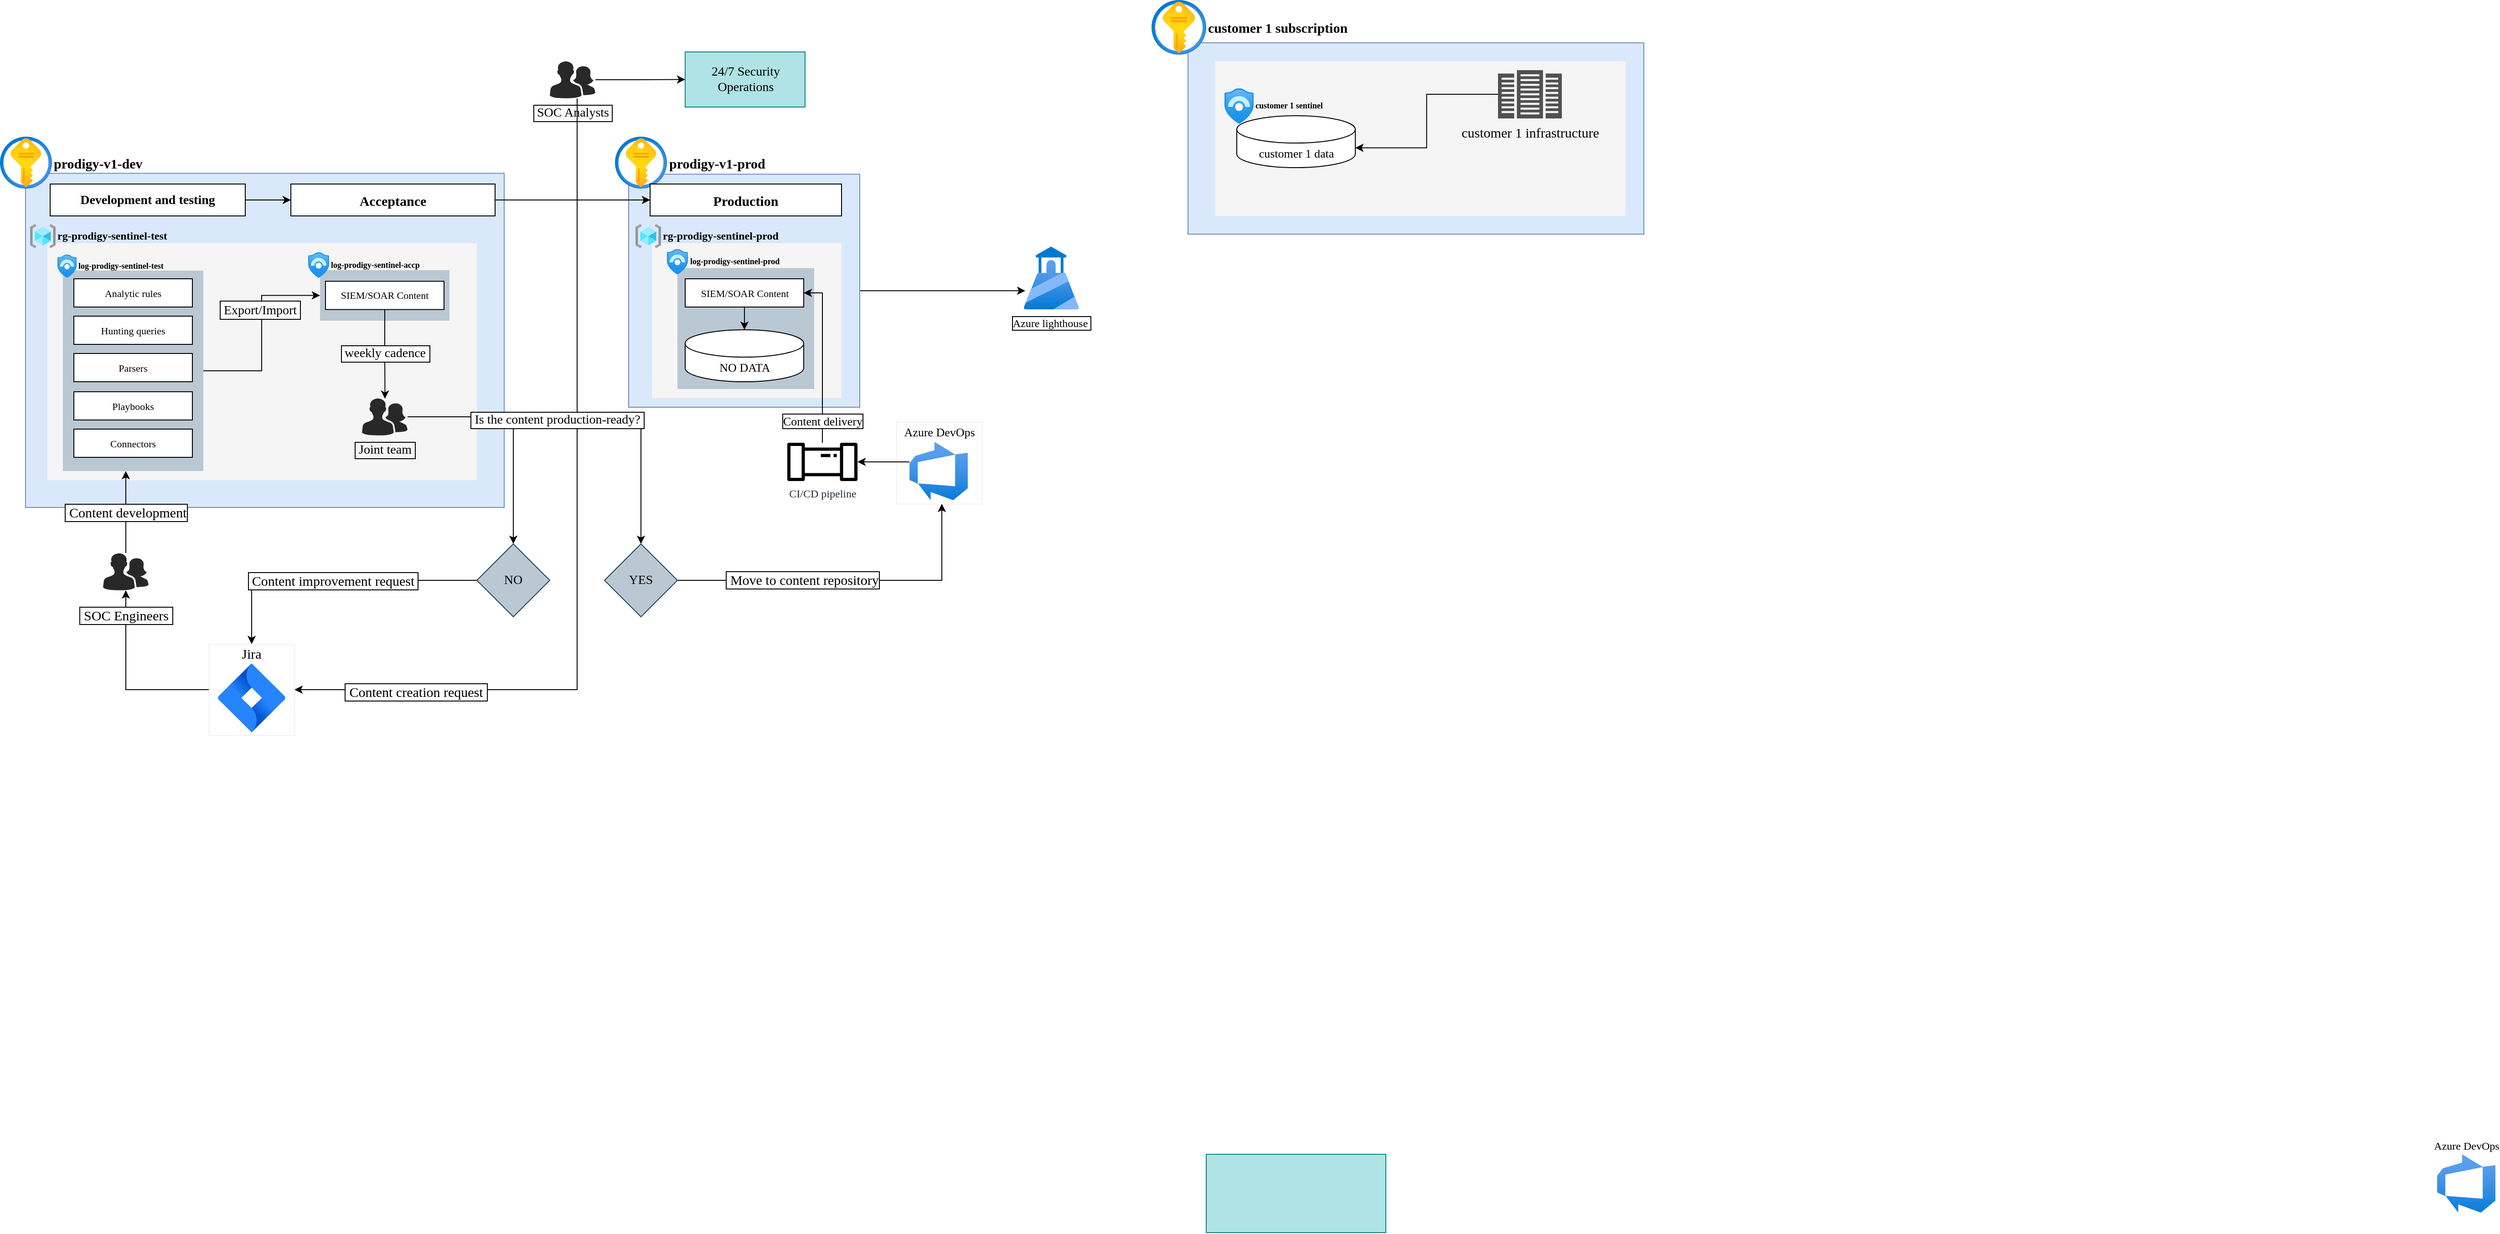 <mxfile version="18.1.3" type="github">
  <diagram id="WekflEKTtIWYyWRdUzIb" name="Page-1">
    <mxGraphModel dx="2418" dy="2042" grid="1" gridSize="10" guides="1" tooltips="1" connect="1" arrows="1" fold="1" page="1" pageScale="1" pageWidth="850" pageHeight="1100" math="0" shadow="0">
      <root>
        <mxCell id="0" />
        <mxCell id="1" parent="0" />
        <mxCell id="Y2F9k9ScdIRFFcySQNbA-152" value="" style="rounded=0;whiteSpace=wrap;html=1;labelPosition=center;verticalLabelPosition=top;align=center;verticalAlign=bottom;fillColor=#dae8fc;strokeColor=#6c8ebf;fontStyle=1" vertex="1" parent="1">
          <mxGeometry x="1390" y="-70" width="500" height="210" as="geometry" />
        </mxCell>
        <mxCell id="Y2F9k9ScdIRFFcySQNbA-159" value="" style="rounded=0;whiteSpace=wrap;html=1;fontFamily=Verdana;fillColor=#f5f5f5;fontColor=#333333;strokeColor=none;" vertex="1" parent="1">
          <mxGeometry x="1420" y="-50" width="450" height="170" as="geometry" />
        </mxCell>
        <mxCell id="Y2F9k9ScdIRFFcySQNbA-145" style="edgeStyle=orthogonalEdgeStyle;rounded=0;orthogonalLoop=1;jettySize=auto;html=1;entryX=1;entryY=0.5;entryDx=0;entryDy=0;labelBorderColor=default;fontFamily=Verdana;fontSize=13;fontColor=default;" edge="1" parent="1" source="Y2F9k9ScdIRFFcySQNbA-136" target="Y2F9k9ScdIRFFcySQNbA-93">
          <mxGeometry relative="1" as="geometry">
            <Array as="points">
              <mxPoint x="720" y="640" />
            </Array>
          </mxGeometry>
        </mxCell>
        <mxCell id="Y2F9k9ScdIRFFcySQNbA-146" value="&amp;nbsp;Content creation request&amp;nbsp;" style="edgeLabel;html=1;align=center;verticalAlign=middle;resizable=0;points=[];fontSize=15;fontFamily=Verdana;fontColor=default;labelBorderColor=default;" vertex="1" connectable="0" parent="Y2F9k9ScdIRFFcySQNbA-145">
          <mxGeometry x="0.722" y="2" relative="1" as="geometry">
            <mxPoint x="-1" as="offset" />
          </mxGeometry>
        </mxCell>
        <mxCell id="Y2F9k9ScdIRFFcySQNbA-147" style="edgeStyle=orthogonalEdgeStyle;rounded=0;orthogonalLoop=1;jettySize=auto;html=1;entryX=0.025;entryY=0.702;entryDx=0;entryDy=0;entryPerimeter=0;labelBorderColor=default;fontFamily=Verdana;fontSize=15;fontColor=default;" edge="1" parent="1" source="Y2F9k9ScdIRFFcySQNbA-72" target="Y2F9k9ScdIRFFcySQNbA-126">
          <mxGeometry relative="1" as="geometry" />
        </mxCell>
        <mxCell id="Y2F9k9ScdIRFFcySQNbA-72" value="" style="rounded=0;whiteSpace=wrap;html=1;labelPosition=center;verticalLabelPosition=top;align=center;verticalAlign=bottom;fillColor=#dae8fc;strokeColor=#6c8ebf;fontStyle=1" vertex="1" parent="1">
          <mxGeometry x="776.5" y="74.22" width="253.5" height="255.78" as="geometry" />
        </mxCell>
        <mxCell id="Y2F9k9ScdIRFFcySQNbA-111" value="" style="rounded=0;whiteSpace=wrap;html=1;fontFamily=Verdana;fillColor=#f5f5f5;fontColor=#333333;strokeColor=none;" vertex="1" parent="1">
          <mxGeometry x="802" y="150" width="208" height="170" as="geometry" />
        </mxCell>
        <mxCell id="Y2F9k9ScdIRFFcySQNbA-93" value="" style="rounded=0;whiteSpace=wrap;html=1;labelBackgroundColor=none;labelBorderColor=none;sketch=0;fontFamily=Verdana;fontSize=15;strokeWidth=0;" vertex="1" parent="1">
          <mxGeometry x="316" y="590" width="94" height="100" as="geometry" />
        </mxCell>
        <mxCell id="Y2F9k9ScdIRFFcySQNbA-2" value="" style="rounded=0;whiteSpace=wrap;html=1;labelPosition=center;verticalLabelPosition=top;align=center;verticalAlign=bottom;fillColor=#dae8fc;strokeColor=#6c8ebf;fontStyle=1" vertex="1" parent="1">
          <mxGeometry x="115" y="73.22" width="525" height="366.78" as="geometry" />
        </mxCell>
        <mxCell id="Y2F9k9ScdIRFFcySQNbA-6" value="prodigy-v1-dev" style="aspect=fixed;html=1;points=[];align=left;image;fontSize=15;image=img/lib/azure2/security/Key_Vaults.svg;fontFamily=Verdana;fillColor=#D1E1FC;labelPosition=right;verticalLabelPosition=middle;verticalAlign=middle;fontStyle=1" vertex="1" parent="1">
          <mxGeometry x="87" y="33" width="57" height="57" as="geometry" />
        </mxCell>
        <mxCell id="Y2F9k9ScdIRFFcySQNbA-7" value="" style="rounded=0;whiteSpace=wrap;html=1;fontFamily=Verdana;fillColor=#f5f5f5;fontColor=#333333;strokeColor=none;" vertex="1" parent="1">
          <mxGeometry x="139" y="150" width="471" height="260" as="geometry" />
        </mxCell>
        <mxCell id="Y2F9k9ScdIRFFcySQNbA-8" value="rg-prodigy-sentinel-test" style="aspect=fixed;html=1;points=[];align=left;image;fontSize=12;image=img/lib/azure2/general/Resource_Groups.svg;fontFamily=Verdana;fillColor=#D1E1FC;labelPosition=right;verticalLabelPosition=middle;verticalAlign=middle;sketch=0;labelBorderColor=none;labelBackgroundColor=none;fontStyle=1" vertex="1" parent="1">
          <mxGeometry x="120" y="129" width="28" height="26.35" as="geometry" />
        </mxCell>
        <mxCell id="Y2F9k9ScdIRFFcySQNbA-51" value="" style="edgeStyle=orthogonalEdgeStyle;rounded=0;orthogonalLoop=1;jettySize=auto;html=1;fontFamily=Verdana;fontSize=15;" edge="1" parent="1" source="Y2F9k9ScdIRFFcySQNbA-20" target="Y2F9k9ScdIRFFcySQNbA-50">
          <mxGeometry relative="1" as="geometry" />
        </mxCell>
        <mxCell id="Y2F9k9ScdIRFFcySQNbA-20" value="&lt;b&gt;&lt;font style=&quot;font-size: 14px;&quot;&gt;Development and testing&lt;/font&gt;&lt;/b&gt;" style="rounded=0;whiteSpace=wrap;html=1;labelBackgroundColor=none;labelBorderColor=none;sketch=0;fontFamily=Verdana;fontSize=11;fillColor=default;" vertex="1" parent="1">
          <mxGeometry x="142" y="85" width="214" height="35" as="geometry" />
        </mxCell>
        <mxCell id="Y2F9k9ScdIRFFcySQNbA-47" style="edgeStyle=orthogonalEdgeStyle;rounded=0;orthogonalLoop=1;jettySize=auto;html=1;entryX=0;entryY=0.5;entryDx=0;entryDy=0;fontFamily=Verdana;fontSize=13;" edge="1" parent="1" source="Y2F9k9ScdIRFFcySQNbA-38" target="Y2F9k9ScdIRFFcySQNbA-39">
          <mxGeometry relative="1" as="geometry" />
        </mxCell>
        <mxCell id="Y2F9k9ScdIRFFcySQNbA-48" value="&lt;font style=&quot;font-size: 14px;&quot;&gt;&amp;nbsp;Export/Import&amp;nbsp;&lt;/font&gt;" style="edgeLabel;html=1;align=center;verticalAlign=middle;resizable=0;points=[];fontSize=15;fontFamily=Verdana;labelBorderColor=default;" vertex="1" connectable="0" parent="Y2F9k9ScdIRFFcySQNbA-47">
          <mxGeometry x="0.246" y="3" relative="1" as="geometry">
            <mxPoint x="1" as="offset" />
          </mxGeometry>
        </mxCell>
        <mxCell id="Y2F9k9ScdIRFFcySQNbA-38" value="" style="rounded=0;whiteSpace=wrap;html=1;labelBackgroundColor=none;labelBorderColor=none;sketch=0;fontFamily=Verdana;fontSize=11;fillColor=#bac8d3;strokeColor=none;" vertex="1" parent="1">
          <mxGeometry x="156" y="180" width="154" height="220" as="geometry" />
        </mxCell>
        <mxCell id="Y2F9k9ScdIRFFcySQNbA-37" value="log-prodigy-sentinel-test" style="aspect=fixed;html=1;points=[];align=left;image;fontSize=9;image=img/lib/azure2/security/Azure_Sentinel.svg;labelBackgroundColor=none;labelBorderColor=none;sketch=0;fontFamily=Verdana;fillColor=default;labelPosition=right;verticalLabelPosition=middle;verticalAlign=middle;fontStyle=1" vertex="1" parent="1">
          <mxGeometry x="150" y="162.43" width="21" height="25.5" as="geometry" />
        </mxCell>
        <mxCell id="Y2F9k9ScdIRFFcySQNbA-39" value="" style="rounded=0;whiteSpace=wrap;html=1;labelBackgroundColor=none;labelBorderColor=none;sketch=0;fontFamily=Verdana;fontSize=11;fillColor=#bac8d3;strokeColor=none;" vertex="1" parent="1">
          <mxGeometry x="438" y="179.5" width="142" height="55.5" as="geometry" />
        </mxCell>
        <mxCell id="Y2F9k9ScdIRFFcySQNbA-40" value="log-prodigy-sentinel-accp" style="aspect=fixed;html=1;points=[];align=left;image;fontSize=9;image=img/lib/azure2/security/Azure_Sentinel.svg;labelBackgroundColor=none;labelBorderColor=none;sketch=0;fontFamily=Verdana;fillColor=default;labelPosition=right;verticalLabelPosition=middle;verticalAlign=middle;fontStyle=1" vertex="1" parent="1">
          <mxGeometry x="425" y="160" width="23" height="27.93" as="geometry" />
        </mxCell>
        <mxCell id="Y2F9k9ScdIRFFcySQNbA-41" value="Analytic rules" style="rounded=0;whiteSpace=wrap;html=1;labelBackgroundColor=none;labelBorderColor=none;sketch=0;fontFamily=Verdana;fontSize=11;fillColor=default;" vertex="1" parent="1">
          <mxGeometry x="168" y="189" width="130" height="31" as="geometry" />
        </mxCell>
        <mxCell id="Y2F9k9ScdIRFFcySQNbA-42" value="Hunting queries" style="rounded=0;whiteSpace=wrap;html=1;labelBackgroundColor=none;labelBorderColor=none;sketch=0;fontFamily=Verdana;fontSize=11;fillColor=default;" vertex="1" parent="1">
          <mxGeometry x="168" y="230" width="130" height="31" as="geometry" />
        </mxCell>
        <mxCell id="Y2F9k9ScdIRFFcySQNbA-43" value="Parsers" style="rounded=0;whiteSpace=wrap;html=1;labelBackgroundColor=none;labelBorderColor=none;sketch=0;fontFamily=Verdana;fontSize=11;fillColor=default;" vertex="1" parent="1">
          <mxGeometry x="168" y="271" width="130" height="31" as="geometry" />
        </mxCell>
        <mxCell id="Y2F9k9ScdIRFFcySQNbA-44" value="Playbooks" style="rounded=0;whiteSpace=wrap;html=1;labelBackgroundColor=none;labelBorderColor=none;sketch=0;fontFamily=Verdana;fontSize=11;fillColor=default;" vertex="1" parent="1">
          <mxGeometry x="168" y="313" width="130" height="31" as="geometry" />
        </mxCell>
        <mxCell id="Y2F9k9ScdIRFFcySQNbA-45" value="Connectors" style="rounded=0;whiteSpace=wrap;html=1;labelBackgroundColor=none;labelBorderColor=none;sketch=0;fontFamily=Verdana;fontSize=11;fillColor=default;" vertex="1" parent="1">
          <mxGeometry x="168" y="354" width="130" height="31" as="geometry" />
        </mxCell>
        <mxCell id="Y2F9k9ScdIRFFcySQNbA-59" value="&amp;nbsp;weekly cadence&amp;nbsp;" style="edgeStyle=orthogonalEdgeStyle;rounded=0;orthogonalLoop=1;jettySize=auto;html=1;fontFamily=Verdana;fontSize=14;entryX=0.505;entryY=0.016;entryDx=0;entryDy=0;entryPerimeter=0;labelBorderColor=default;" edge="1" parent="1" source="Y2F9k9ScdIRFFcySQNbA-49" target="Y2F9k9ScdIRFFcySQNbA-60">
          <mxGeometry relative="1" as="geometry">
            <mxPoint x="509.0" y="302.75" as="targetPoint" />
          </mxGeometry>
        </mxCell>
        <mxCell id="Y2F9k9ScdIRFFcySQNbA-49" value="SIEM/SOAR Content" style="rounded=0;whiteSpace=wrap;html=1;labelBackgroundColor=none;labelBorderColor=none;sketch=0;fontFamily=Verdana;fontSize=11;fillColor=default;" vertex="1" parent="1">
          <mxGeometry x="444" y="191.75" width="130" height="31" as="geometry" />
        </mxCell>
        <mxCell id="Y2F9k9ScdIRFFcySQNbA-97" value="" style="edgeStyle=orthogonalEdgeStyle;rounded=0;orthogonalLoop=1;jettySize=auto;html=1;labelBorderColor=default;fontFamily=Verdana;fontSize=15;fontColor=default;" edge="1" parent="1" source="Y2F9k9ScdIRFFcySQNbA-50" target="Y2F9k9ScdIRFFcySQNbA-96">
          <mxGeometry relative="1" as="geometry" />
        </mxCell>
        <mxCell id="Y2F9k9ScdIRFFcySQNbA-50" value="&lt;b&gt;&lt;font style=&quot;font-size: 15px;&quot;&gt;Acceptance&lt;/font&gt;&lt;/b&gt;" style="rounded=0;whiteSpace=wrap;html=1;labelBackgroundColor=none;labelBorderColor=none;sketch=0;fontFamily=Verdana;fontSize=11;fillColor=default;" vertex="1" parent="1">
          <mxGeometry x="406" y="85" width="224" height="35" as="geometry" />
        </mxCell>
        <mxCell id="Y2F9k9ScdIRFFcySQNbA-68" value="" style="edgeStyle=orthogonalEdgeStyle;rounded=0;orthogonalLoop=1;jettySize=auto;html=1;fontFamily=Verdana;fontSize=14;" edge="1" parent="1" source="Y2F9k9ScdIRFFcySQNbA-60" target="Y2F9k9ScdIRFFcySQNbA-67">
          <mxGeometry relative="1" as="geometry" />
        </mxCell>
        <mxCell id="Y2F9k9ScdIRFFcySQNbA-70" value="" style="edgeStyle=orthogonalEdgeStyle;rounded=0;orthogonalLoop=1;jettySize=auto;html=1;fontFamily=Verdana;fontSize=14;" edge="1" parent="1" source="Y2F9k9ScdIRFFcySQNbA-60" target="Y2F9k9ScdIRFFcySQNbA-69">
          <mxGeometry relative="1" as="geometry" />
        </mxCell>
        <mxCell id="Y2F9k9ScdIRFFcySQNbA-71" value="&amp;nbsp;Is the content production-ready?&amp;nbsp;" style="edgeLabel;html=1;align=center;verticalAlign=middle;resizable=0;points=[];fontSize=14;fontFamily=Verdana;labelBorderColor=default;" vertex="1" connectable="0" parent="Y2F9k9ScdIRFFcySQNbA-70">
          <mxGeometry x="-0.172" y="-3" relative="1" as="geometry">
            <mxPoint as="offset" />
          </mxGeometry>
        </mxCell>
        <mxCell id="Y2F9k9ScdIRFFcySQNbA-60" value="&amp;nbsp;Joint team&amp;nbsp;" style="verticalLabelPosition=bottom;sketch=0;html=1;fillColor=#282828;strokeColor=none;verticalAlign=top;pointerEvents=1;align=center;shape=mxgraph.cisco_safe.people_places_things_icons.icon2;labelBackgroundColor=none;labelBorderColor=default;fontFamily=Verdana;fontSize=14;" vertex="1" parent="1">
          <mxGeometry x="484" y="320" width="50" height="41" as="geometry" />
        </mxCell>
        <mxCell id="Y2F9k9ScdIRFFcySQNbA-90" value="&amp;nbsp;Content improvement request&amp;nbsp;" style="edgeStyle=orthogonalEdgeStyle;rounded=0;orthogonalLoop=1;jettySize=auto;html=1;labelBorderColor=default;fontFamily=Verdana;fontSize=15;fontColor=default;entryX=0.5;entryY=0;entryDx=0;entryDy=0;" edge="1" parent="1" source="Y2F9k9ScdIRFFcySQNbA-67" target="Y2F9k9ScdIRFFcySQNbA-93">
          <mxGeometry relative="1" as="geometry">
            <mxPoint x="370" y="580" as="targetPoint" />
          </mxGeometry>
        </mxCell>
        <mxCell id="Y2F9k9ScdIRFFcySQNbA-67" value="NO" style="rhombus;whiteSpace=wrap;html=1;fontSize=14;fontFamily=Verdana;verticalAlign=middle;fillColor=#bac8d3;strokeColor=#23445d;sketch=0;labelBackgroundColor=none;labelBorderColor=none;fontColor=default;labelPosition=center;verticalLabelPosition=middle;align=center;" vertex="1" parent="1">
          <mxGeometry x="610" y="480" width="80" height="80" as="geometry" />
        </mxCell>
        <mxCell id="Y2F9k9ScdIRFFcySQNbA-95" style="edgeStyle=orthogonalEdgeStyle;rounded=0;orthogonalLoop=1;jettySize=auto;html=1;labelBorderColor=default;fontFamily=Verdana;fontSize=15;fontColor=default;entryX=0.532;entryY=1;entryDx=0;entryDy=0;entryPerimeter=0;" edge="1" parent="1" source="Y2F9k9ScdIRFFcySQNbA-69" target="Y2F9k9ScdIRFFcySQNbA-98">
          <mxGeometry relative="1" as="geometry">
            <mxPoint x="940" y="440" as="targetPoint" />
          </mxGeometry>
        </mxCell>
        <mxCell id="Y2F9k9ScdIRFFcySQNbA-109" value="&amp;nbsp;Move to content repository" style="edgeLabel;html=1;align=center;verticalAlign=middle;resizable=0;points=[];fontSize=15;fontFamily=Verdana;fontColor=default;labelBorderColor=default;" vertex="1" connectable="0" parent="Y2F9k9ScdIRFFcySQNbA-95">
          <mxGeometry x="-0.268" y="1" relative="1" as="geometry">
            <mxPoint as="offset" />
          </mxGeometry>
        </mxCell>
        <mxCell id="Y2F9k9ScdIRFFcySQNbA-69" value="YES" style="rhombus;whiteSpace=wrap;html=1;fontSize=14;fontFamily=Verdana;verticalAlign=middle;fillColor=#bac8d3;strokeColor=#23445d;sketch=0;labelBackgroundColor=none;labelBorderColor=none;labelPosition=center;verticalLabelPosition=middle;align=center;" vertex="1" parent="1">
          <mxGeometry x="750" y="480" width="80" height="80" as="geometry" />
        </mxCell>
        <mxCell id="Y2F9k9ScdIRFFcySQNbA-102" value="&amp;nbsp;Content development" style="edgeStyle=orthogonalEdgeStyle;rounded=0;orthogonalLoop=1;jettySize=auto;html=1;labelBorderColor=default;fontFamily=Verdana;fontSize=15;fontColor=default;" edge="1" parent="1" source="Y2F9k9ScdIRFFcySQNbA-74">
          <mxGeometry relative="1" as="geometry">
            <mxPoint x="225" y="400" as="targetPoint" />
            <Array as="points">
              <mxPoint x="225" y="400" />
            </Array>
          </mxGeometry>
        </mxCell>
        <mxCell id="Y2F9k9ScdIRFFcySQNbA-74" value="" style="verticalLabelPosition=bottom;sketch=0;html=1;fillColor=#282828;strokeColor=none;verticalAlign=top;pointerEvents=1;align=center;shape=mxgraph.cisco_safe.people_places_things_icons.icon2;labelBackgroundColor=none;labelBorderColor=default;fontFamily=Verdana;fontSize=14;" vertex="1" parent="1">
          <mxGeometry x="200" y="490" width="50" height="41" as="geometry" />
        </mxCell>
        <mxCell id="Y2F9k9ScdIRFFcySQNbA-82" value="" style="rounded=0;whiteSpace=wrap;html=1;labelBackgroundColor=none;labelBorderColor=none;sketch=0;fontFamily=Verdana;fontSize=15;strokeColor=#0e8088;fillColor=#b0e3e6;" vertex="1" parent="1">
          <mxGeometry x="1410" y="1150" width="197" height="86" as="geometry" />
        </mxCell>
        <mxCell id="Y2F9k9ScdIRFFcySQNbA-94" value="prodigy-v1-prod" style="aspect=fixed;html=1;points=[];align=left;image;fontSize=15;image=img/lib/azure2/security/Key_Vaults.svg;fontFamily=Verdana;fillColor=#D1E1FC;labelPosition=right;verticalLabelPosition=middle;verticalAlign=middle;fontStyle=1" vertex="1" parent="1">
          <mxGeometry x="761.5" y="33" width="57" height="57" as="geometry" />
        </mxCell>
        <mxCell id="Y2F9k9ScdIRFFcySQNbA-96" value="&lt;b&gt;&lt;font style=&quot;font-size: 15px;&quot;&gt;Production&lt;/font&gt;&lt;/b&gt;" style="rounded=0;whiteSpace=wrap;html=1;labelBackgroundColor=none;labelBorderColor=none;sketch=0;fontFamily=Verdana;fontSize=11;fillColor=default;" vertex="1" parent="1">
          <mxGeometry x="800" y="85" width="210" height="35" as="geometry" />
        </mxCell>
        <mxCell id="Y2F9k9ScdIRFFcySQNbA-98" value="" style="rounded=0;whiteSpace=wrap;html=1;labelBackgroundColor=none;labelBorderColor=none;sketch=0;fontFamily=Verdana;fontSize=15;strokeWidth=0;" vertex="1" parent="1">
          <mxGeometry x="1070" y="346" width="94" height="90" as="geometry" />
        </mxCell>
        <mxCell id="Y2F9k9ScdIRFFcySQNbA-99" value="Azure DevOps" style="aspect=fixed;html=1;points=[];align=center;image;fontSize=12;image=img/lib/azure2/devops/Azure_DevOps.svg;labelBackgroundColor=none;labelBorderColor=none;sketch=0;fontFamily=Verdana;fontColor=default;strokeColor=default;strokeWidth=0;fillColor=#3399FF;labelPosition=center;verticalLabelPosition=top;verticalAlign=bottom;" vertex="1" parent="1">
          <mxGeometry x="2760" y="1150" width="64" height="64" as="geometry" />
        </mxCell>
        <mxCell id="Y2F9k9ScdIRFFcySQNbA-101" value="&amp;nbsp;SOC Engineers&amp;nbsp;" style="edgeStyle=orthogonalEdgeStyle;rounded=0;orthogonalLoop=1;jettySize=auto;html=1;labelBorderColor=default;fontFamily=Verdana;fontSize=15;fontColor=default;exitX=0;exitY=0.5;exitDx=0;exitDy=0;" edge="1" parent="1" source="Y2F9k9ScdIRFFcySQNbA-93" target="Y2F9k9ScdIRFFcySQNbA-74">
          <mxGeometry x="0.735" relative="1" as="geometry">
            <mxPoint x="310" y="649" as="sourcePoint" />
            <mxPoint as="offset" />
          </mxGeometry>
        </mxCell>
        <mxCell id="Y2F9k9ScdIRFFcySQNbA-100" value="Jira" style="image;image=img/lib/atlassian/Jira_Software_Logo.svg;labelBackgroundColor=none;labelBorderColor=none;sketch=0;fontFamily=Verdana;fontSize=15;fontColor=default;strokeColor=default;strokeWidth=0;fillColor=#3399FF;labelPosition=center;verticalLabelPosition=top;align=center;verticalAlign=bottom;" vertex="1" parent="1">
          <mxGeometry x="326" y="611" width="74" height="76" as="geometry" />
        </mxCell>
        <mxCell id="Y2F9k9ScdIRFFcySQNbA-114" style="edgeStyle=orthogonalEdgeStyle;rounded=0;orthogonalLoop=1;jettySize=auto;html=1;labelBorderColor=default;fontFamily=Verdana;fontSize=13;fontColor=default;" edge="1" parent="1" source="Y2F9k9ScdIRFFcySQNbA-103" target="Y2F9k9ScdIRFFcySQNbA-110">
          <mxGeometry relative="1" as="geometry">
            <Array as="points">
              <mxPoint x="1040" y="390" />
              <mxPoint x="1040" y="390" />
            </Array>
          </mxGeometry>
        </mxCell>
        <mxCell id="Y2F9k9ScdIRFFcySQNbA-103" value="Azure DevOps" style="aspect=fixed;html=1;points=[];align=center;image;fontSize=13;image=img/lib/azure2/devops/Azure_DevOps.svg;labelBackgroundColor=none;labelBorderColor=none;sketch=0;fontFamily=Verdana;fontColor=default;strokeColor=default;strokeWidth=0;fillColor=#3399FF;labelPosition=center;verticalLabelPosition=top;verticalAlign=bottom;" vertex="1" parent="1">
          <mxGeometry x="1084.5" y="368" width="64" height="64" as="geometry" />
        </mxCell>
        <mxCell id="Y2F9k9ScdIRFFcySQNbA-105" value="" style="rounded=0;whiteSpace=wrap;html=1;labelBackgroundColor=none;labelBorderColor=none;sketch=0;fontFamily=Verdana;fontSize=11;fillColor=#bac8d3;strokeColor=none;" vertex="1" parent="1">
          <mxGeometry x="830" y="177.25" width="150" height="132.75" as="geometry" />
        </mxCell>
        <mxCell id="Y2F9k9ScdIRFFcySQNbA-116" style="edgeStyle=orthogonalEdgeStyle;rounded=0;orthogonalLoop=1;jettySize=auto;html=1;labelBorderColor=default;fontFamily=Verdana;fontSize=13;fontColor=default;" edge="1" parent="1" source="Y2F9k9ScdIRFFcySQNbA-106" target="Y2F9k9ScdIRFFcySQNbA-112">
          <mxGeometry relative="1" as="geometry" />
        </mxCell>
        <mxCell id="Y2F9k9ScdIRFFcySQNbA-106" value="SIEM/SOAR Content" style="rounded=0;whiteSpace=wrap;html=1;labelBackgroundColor=none;labelBorderColor=none;sketch=0;fontFamily=Verdana;fontSize=11;fillColor=default;" vertex="1" parent="1">
          <mxGeometry x="838.5" y="189" width="130" height="31" as="geometry" />
        </mxCell>
        <mxCell id="Y2F9k9ScdIRFFcySQNbA-122" style="edgeStyle=orthogonalEdgeStyle;rounded=0;orthogonalLoop=1;jettySize=auto;html=1;entryX=1;entryY=0.5;entryDx=0;entryDy=0;labelBorderColor=default;fontFamily=Verdana;fontSize=13;fontColor=default;" edge="1" parent="1" source="Y2F9k9ScdIRFFcySQNbA-110" target="Y2F9k9ScdIRFFcySQNbA-106">
          <mxGeometry relative="1" as="geometry" />
        </mxCell>
        <mxCell id="Y2F9k9ScdIRFFcySQNbA-123" value="Content delivery" style="edgeLabel;html=1;align=center;verticalAlign=middle;resizable=0;points=[];fontSize=13;fontFamily=Verdana;fontColor=default;labelBorderColor=default;" vertex="1" connectable="0" parent="Y2F9k9ScdIRFFcySQNbA-122">
          <mxGeometry x="-0.533" y="2" relative="1" as="geometry">
            <mxPoint x="2" y="19" as="offset" />
          </mxGeometry>
        </mxCell>
        <mxCell id="Y2F9k9ScdIRFFcySQNbA-110" value="CI/CD pipeline" style="sketch=0;outlineConnect=0;fontColor=#232F3E;gradientColor=none;fillColor=#000000;strokeColor=none;dashed=0;verticalLabelPosition=bottom;verticalAlign=top;align=center;html=1;fontSize=12;fontStyle=0;aspect=fixed;pointerEvents=1;shape=mxgraph.aws4.iot_analytics_pipeline;labelBackgroundColor=none;labelBorderColor=none;fontFamily=Verdana;" vertex="1" parent="1">
          <mxGeometry x="950" y="369" width="78" height="42" as="geometry" />
        </mxCell>
        <mxCell id="Y2F9k9ScdIRFFcySQNbA-112" value="NO DATA" style="shape=cylinder3;whiteSpace=wrap;html=1;boundedLbl=1;backgroundOutline=1;size=15;labelBackgroundColor=none;labelBorderColor=none;sketch=0;fontFamily=Verdana;fontSize=13;fontColor=default;strokeColor=default;strokeWidth=1;fillColor=default;" vertex="1" parent="1">
          <mxGeometry x="838.5" y="245" width="130" height="57" as="geometry" />
        </mxCell>
        <mxCell id="Y2F9k9ScdIRFFcySQNbA-113" value="rg-prodigy-sentinel-prod" style="aspect=fixed;html=1;points=[];align=left;image;fontSize=12;image=img/lib/azure2/general/Resource_Groups.svg;fontFamily=Verdana;fillColor=#D1E1FC;labelPosition=right;verticalLabelPosition=middle;verticalAlign=middle;sketch=0;labelBorderColor=none;labelBackgroundColor=none;fontStyle=1" vertex="1" parent="1">
          <mxGeometry x="784" y="129" width="28" height="26.35" as="geometry" />
        </mxCell>
        <mxCell id="Y2F9k9ScdIRFFcySQNbA-104" value="log-prodigy-sentinel-prod" style="aspect=fixed;html=1;points=[];align=left;image;fontSize=9;image=img/lib/azure2/security/Azure_Sentinel.svg;labelBackgroundColor=none;labelBorderColor=none;sketch=0;fontFamily=Verdana;fillColor=default;labelPosition=right;verticalLabelPosition=middle;verticalAlign=middle;fontStyle=1" vertex="1" parent="1">
          <mxGeometry x="818.5" y="156.35" width="23" height="27.93" as="geometry" />
        </mxCell>
        <mxCell id="Y2F9k9ScdIRFFcySQNbA-126" value="Azure lighthouse&amp;nbsp;" style="aspect=fixed;html=1;points=[];align=center;image;fontSize=12;image=img/lib/azure2/management_governance/Azure_Lighthouse.svg;labelBackgroundColor=none;labelBorderColor=default;sketch=0;fontFamily=Verdana;fontColor=default;strokeColor=default;strokeWidth=1;fillColor=default;" vertex="1" parent="1">
          <mxGeometry x="1210" y="153.59" width="60" height="69.16" as="geometry" />
        </mxCell>
        <mxCell id="Y2F9k9ScdIRFFcySQNbA-144" value="" style="edgeStyle=orthogonalEdgeStyle;rounded=0;orthogonalLoop=1;jettySize=auto;html=1;labelBorderColor=default;fontFamily=Verdana;fontSize=13;fontColor=default;" edge="1" parent="1" source="Y2F9k9ScdIRFFcySQNbA-136" target="Y2F9k9ScdIRFFcySQNbA-143">
          <mxGeometry relative="1" as="geometry" />
        </mxCell>
        <mxCell id="Y2F9k9ScdIRFFcySQNbA-143" value="24/7 Security Operations" style="whiteSpace=wrap;html=1;fontSize=14;fontFamily=Verdana;verticalAlign=middle;fillColor=#b0e3e6;strokeColor=#0e8088;sketch=0;labelBackgroundColor=none;labelBorderColor=none;labelPosition=center;verticalLabelPosition=middle;align=center;" vertex="1" parent="1">
          <mxGeometry x="838.5" y="-60" width="131.5" height="60.5" as="geometry" />
        </mxCell>
        <mxCell id="Y2F9k9ScdIRFFcySQNbA-136" value="&amp;nbsp;SOC Analysts&amp;nbsp;" style="verticalLabelPosition=bottom;sketch=0;html=1;fillColor=#282828;strokeColor=none;verticalAlign=top;pointerEvents=1;align=center;shape=mxgraph.cisco_safe.people_places_things_icons.icon2;labelBackgroundColor=none;labelBorderColor=default;fontFamily=Verdana;fontSize=14;" vertex="1" parent="1">
          <mxGeometry x="690" y="-50" width="50" height="41" as="geometry" />
        </mxCell>
        <mxCell id="Y2F9k9ScdIRFFcySQNbA-153" value="customer 1 subscription" style="aspect=fixed;html=1;points=[];align=left;image;fontSize=15;image=img/lib/azure2/security/Key_Vaults.svg;fontFamily=Verdana;fillColor=#D1E1FC;labelPosition=right;verticalLabelPosition=middle;verticalAlign=middle;fontStyle=1" vertex="1" parent="1">
          <mxGeometry x="1350" y="-117" width="60" height="60" as="geometry" />
        </mxCell>
        <mxCell id="Y2F9k9ScdIRFFcySQNbA-158" style="edgeStyle=orthogonalEdgeStyle;rounded=0;orthogonalLoop=1;jettySize=auto;html=1;entryX=1;entryY=0;entryDx=0;entryDy=35.25;entryPerimeter=0;labelBorderColor=default;fontFamily=Verdana;fontSize=15;fontColor=default;" edge="1" parent="1" source="Y2F9k9ScdIRFFcySQNbA-156" target="Y2F9k9ScdIRFFcySQNbA-157">
          <mxGeometry relative="1" as="geometry" />
        </mxCell>
        <mxCell id="Y2F9k9ScdIRFFcySQNbA-156" value="customer 1 infrastructure" style="sketch=0;pointerEvents=1;shadow=0;dashed=0;html=1;strokeColor=none;fillColor=#505050;labelPosition=center;verticalLabelPosition=bottom;verticalAlign=top;outlineConnect=0;align=center;shape=mxgraph.office.servers.datacenter;labelBackgroundColor=none;labelBorderColor=none;fontFamily=Verdana;fontSize=15;fontColor=default;" vertex="1" parent="1">
          <mxGeometry x="1730" y="-40" width="70" height="53" as="geometry" />
        </mxCell>
        <mxCell id="Y2F9k9ScdIRFFcySQNbA-157" value="customer 1 data" style="shape=cylinder3;whiteSpace=wrap;html=1;boundedLbl=1;backgroundOutline=1;size=15;labelBackgroundColor=none;labelBorderColor=none;sketch=0;fontFamily=Verdana;fontSize=13;fontColor=default;strokeColor=default;strokeWidth=1;fillColor=default;" vertex="1" parent="1">
          <mxGeometry x="1443.5" y="10" width="130" height="57" as="geometry" />
        </mxCell>
        <mxCell id="Y2F9k9ScdIRFFcySQNbA-161" value="customer 1 sentinel" style="aspect=fixed;html=1;points=[];align=left;image;fontSize=9;image=img/lib/azure2/security/Azure_Sentinel.svg;labelBackgroundColor=none;labelBorderColor=none;sketch=0;fontFamily=Verdana;fillColor=default;labelPosition=right;verticalLabelPosition=middle;verticalAlign=middle;fontStyle=1" vertex="1" parent="1">
          <mxGeometry x="1430" y="-20" width="32.06" height="38.93" as="geometry" />
        </mxCell>
      </root>
    </mxGraphModel>
  </diagram>
</mxfile>
